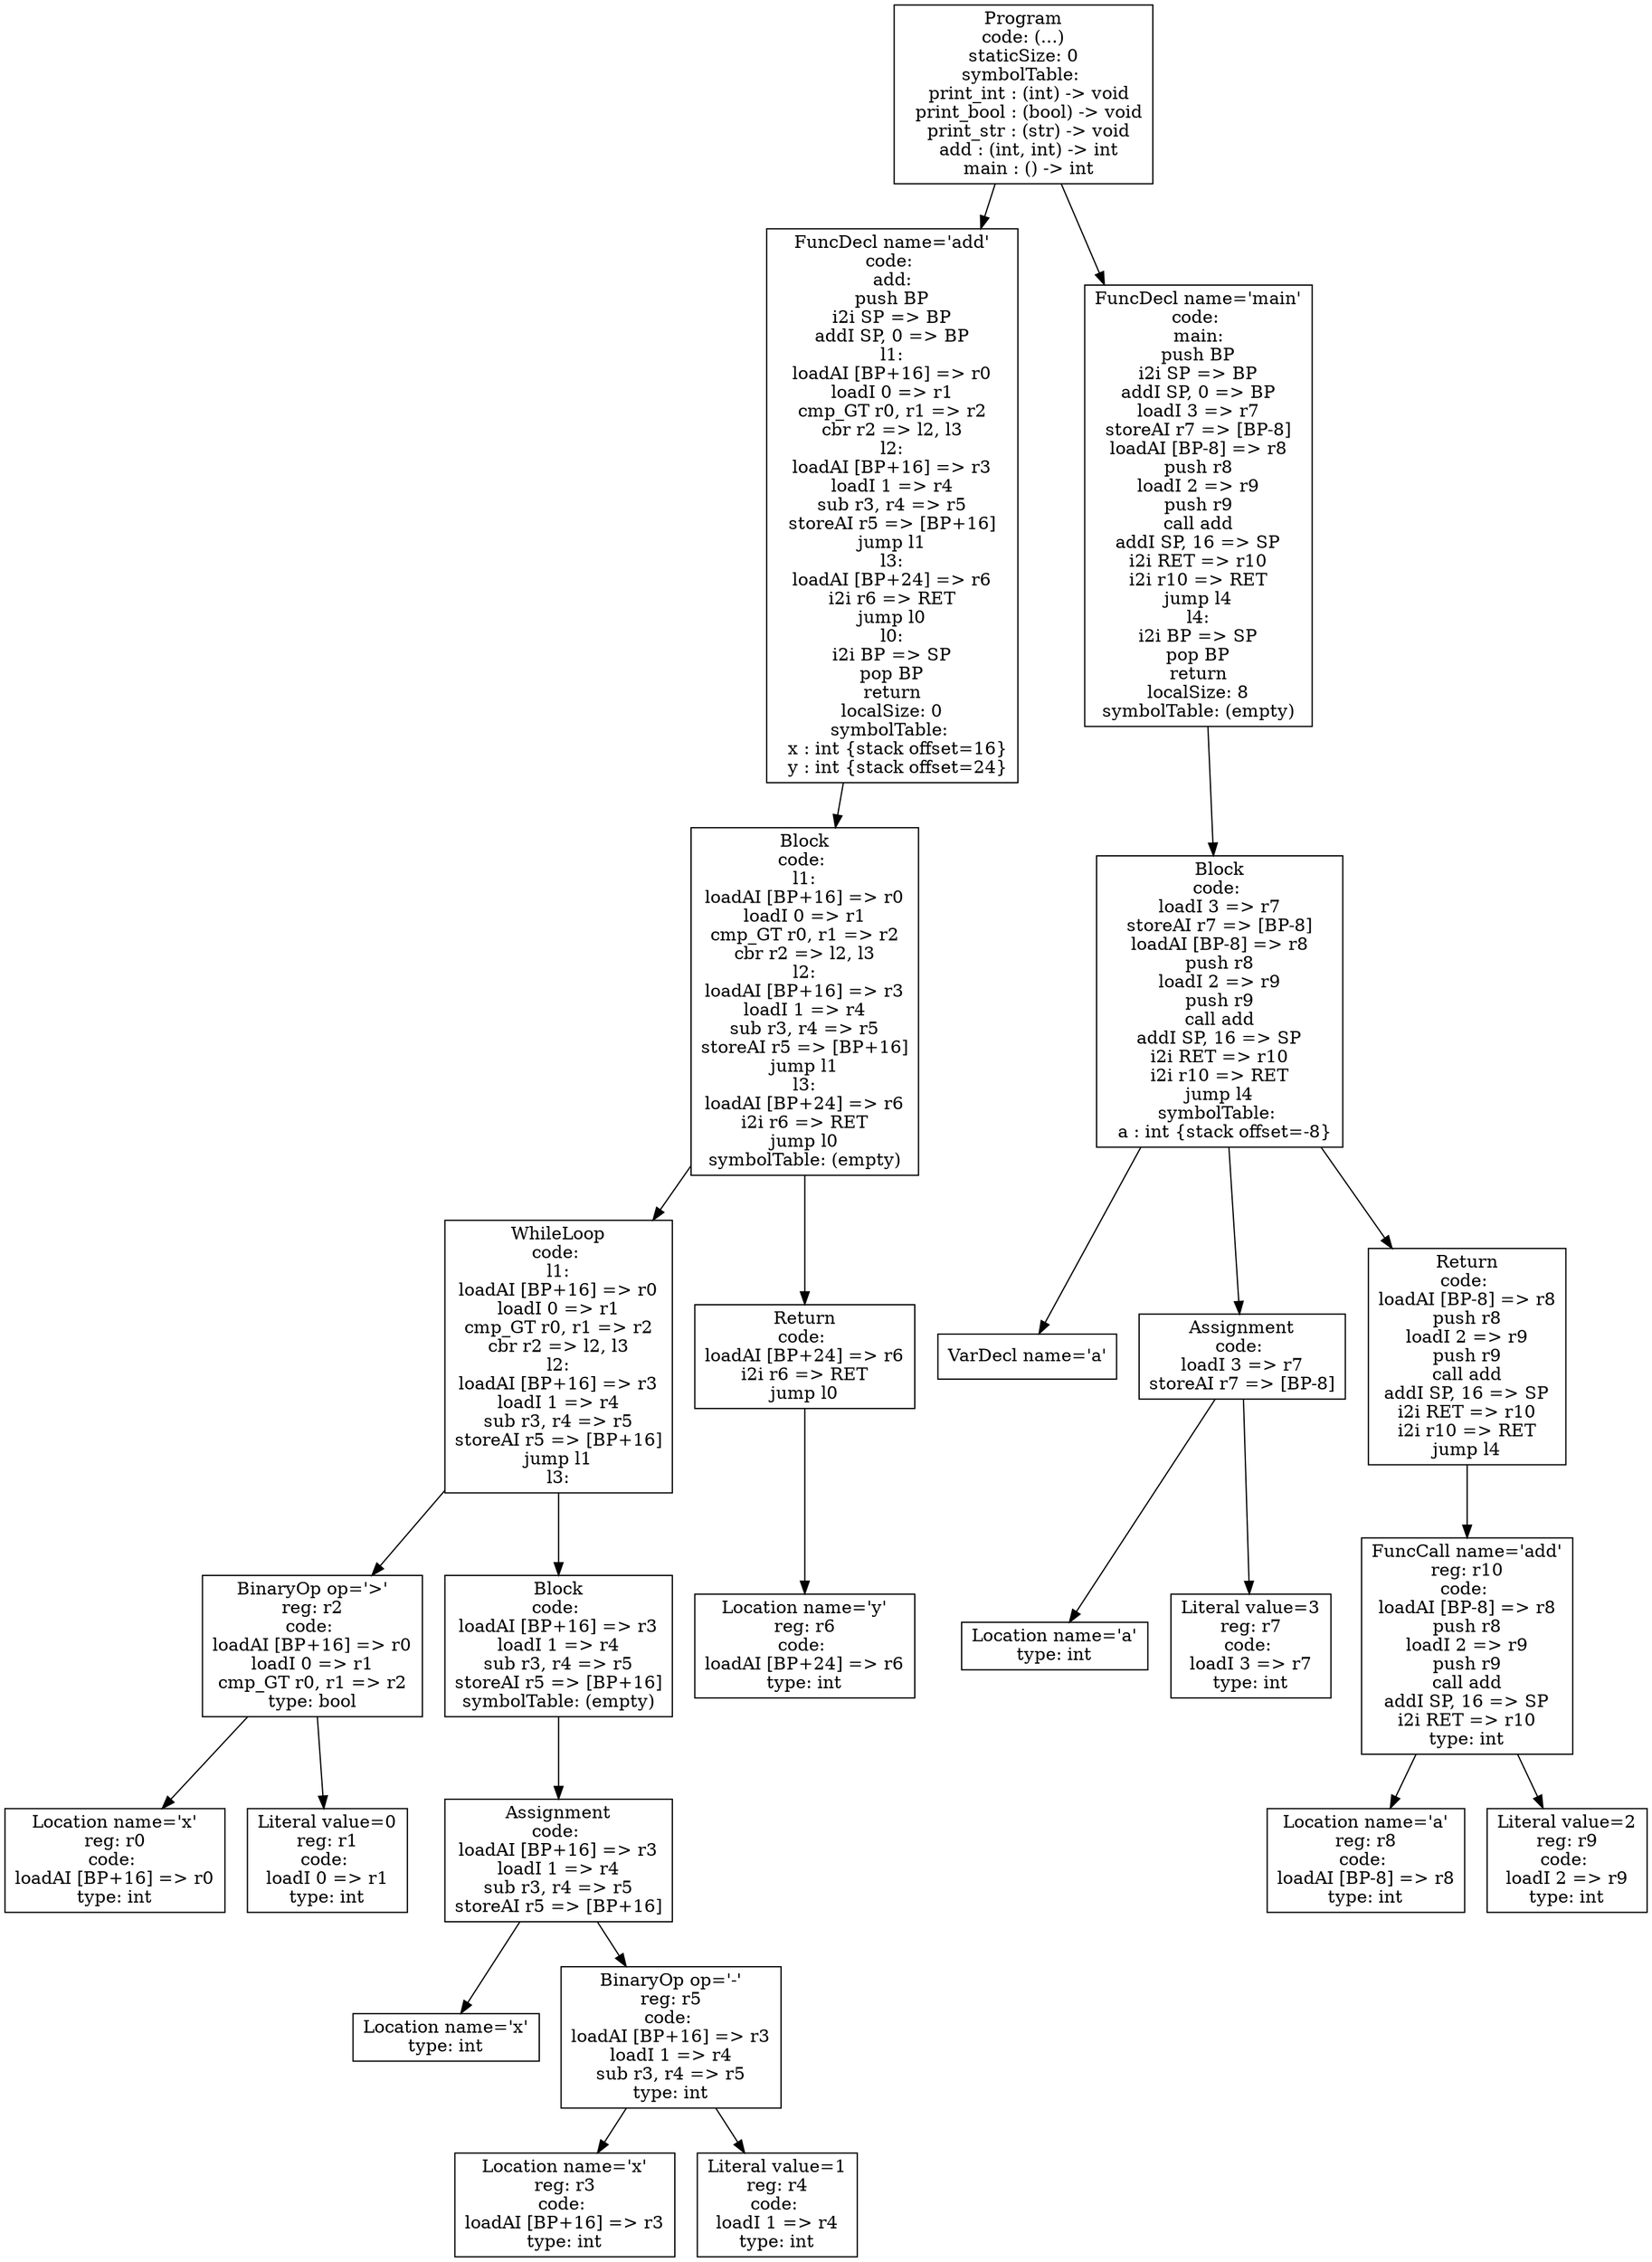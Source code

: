 digraph AST {
5 [shape=box, label="Location name='x'\nreg: r0\ncode: \nloadAI [BP+16] => r0\ntype: int"];
6 [shape=box, label="Literal value=0\nreg: r1\ncode: \nloadI 0 => r1\ntype: int"];
4 [shape=box, label="BinaryOp op='>'\nreg: r2\ncode: \nloadAI [BP+16] => r0\nloadI 0 => r1\ncmp_GT r0, r1 => r2\ntype: bool"];
4 -> 5;
4 -> 6;
9 [shape=box, label="Location name='x'\ntype: int"];
11 [shape=box, label="Location name='x'\nreg: r3\ncode: \nloadAI [BP+16] => r3\ntype: int"];
12 [shape=box, label="Literal value=1\nreg: r4\ncode: \nloadI 1 => r4\ntype: int"];
10 [shape=box, label="BinaryOp op='-'\nreg: r5\ncode: \nloadAI [BP+16] => r3\nloadI 1 => r4\nsub r3, r4 => r5\ntype: int"];
10 -> 11;
10 -> 12;
8 [shape=box, label="Assignment\ncode: \nloadAI [BP+16] => r3\nloadI 1 => r4\nsub r3, r4 => r5\nstoreAI r5 => [BP+16]"];
8 -> 9;
8 -> 10;
7 [shape=box, label="Block\ncode: \nloadAI [BP+16] => r3\nloadI 1 => r4\nsub r3, r4 => r5\nstoreAI r5 => [BP+16]\nsymbolTable: (empty)"];
7 -> 8;
3 [shape=box, label="WhileLoop\ncode: \nl1:\nloadAI [BP+16] => r0\nloadI 0 => r1\ncmp_GT r0, r1 => r2\ncbr r2 => l2, l3\nl2:\nloadAI [BP+16] => r3\nloadI 1 => r4\nsub r3, r4 => r5\nstoreAI r5 => [BP+16]\njump l1\nl3:"];
3 -> 4;
3 -> 7;
14 [shape=box, label="Location name='y'\nreg: r6\ncode: \nloadAI [BP+24] => r6\ntype: int"];
13 [shape=box, label="Return\ncode: \nloadAI [BP+24] => r6\ni2i r6 => RET\njump l0"];
13 -> 14;
2 [shape=box, label="Block\ncode: \nl1:\nloadAI [BP+16] => r0\nloadI 0 => r1\ncmp_GT r0, r1 => r2\ncbr r2 => l2, l3\nl2:\nloadAI [BP+16] => r3\nloadI 1 => r4\nsub r3, r4 => r5\nstoreAI r5 => [BP+16]\njump l1\nl3:\nloadAI [BP+24] => r6\ni2i r6 => RET\njump l0\nsymbolTable: (empty)"];
2 -> 3;
2 -> 13;
1 [shape=box, label="FuncDecl name='add'\ncode: \nadd:\npush BP\ni2i SP => BP\naddI SP, 0 => BP\nl1:\nloadAI [BP+16] => r0\nloadI 0 => r1\ncmp_GT r0, r1 => r2\ncbr r2 => l2, l3\nl2:\nloadAI [BP+16] => r3\nloadI 1 => r4\nsub r3, r4 => r5\nstoreAI r5 => [BP+16]\njump l1\nl3:\nloadAI [BP+24] => r6\ni2i r6 => RET\njump l0\nl0:\ni2i BP => SP\npop BP\nreturn\nlocalSize: 0\nsymbolTable: \n  x : int {stack offset=16}\n  y : int {stack offset=24}"];
1 -> 2;
17 [shape=box, label="VarDecl name='a'"];
19 [shape=box, label="Location name='a'\ntype: int"];
20 [shape=box, label="Literal value=3\nreg: r7\ncode: \nloadI 3 => r7\ntype: int"];
18 [shape=box, label="Assignment\ncode: \nloadI 3 => r7\nstoreAI r7 => [BP-8]"];
18 -> 19;
18 -> 20;
23 [shape=box, label="Location name='a'\nreg: r8\ncode: \nloadAI [BP-8] => r8\ntype: int"];
24 [shape=box, label="Literal value=2\nreg: r9\ncode: \nloadI 2 => r9\ntype: int"];
22 [shape=box, label="FuncCall name='add'\nreg: r10\ncode: \nloadAI [BP-8] => r8\npush r8\nloadI 2 => r9\npush r9\ncall add\naddI SP, 16 => SP\ni2i RET => r10\ntype: int"];
22 -> 23;
22 -> 24;
21 [shape=box, label="Return\ncode: \nloadAI [BP-8] => r8\npush r8\nloadI 2 => r9\npush r9\ncall add\naddI SP, 16 => SP\ni2i RET => r10\ni2i r10 => RET\njump l4"];
21 -> 22;
16 [shape=box, label="Block\ncode: \nloadI 3 => r7\nstoreAI r7 => [BP-8]\nloadAI [BP-8] => r8\npush r8\nloadI 2 => r9\npush r9\ncall add\naddI SP, 16 => SP\ni2i RET => r10\ni2i r10 => RET\njump l4\nsymbolTable: \n  a : int {stack offset=-8}"];
16 -> 17;
16 -> 18;
16 -> 21;
15 [shape=box, label="FuncDecl name='main'\ncode: \nmain:\npush BP\ni2i SP => BP\naddI SP, 0 => BP\nloadI 3 => r7\nstoreAI r7 => [BP-8]\nloadAI [BP-8] => r8\npush r8\nloadI 2 => r9\npush r9\ncall add\naddI SP, 16 => SP\ni2i RET => r10\ni2i r10 => RET\njump l4\nl4:\ni2i BP => SP\npop BP\nreturn\nlocalSize: 8\nsymbolTable: (empty)"];
15 -> 16;
0 [shape=box, label="Program\ncode: (...)\nstaticSize: 0\nsymbolTable: \n  print_int : (int) -> void\n  print_bool : (bool) -> void\n  print_str : (str) -> void\n  add : (int, int) -> int\n  main : () -> int"];
0 -> 1;
0 -> 15;
}
